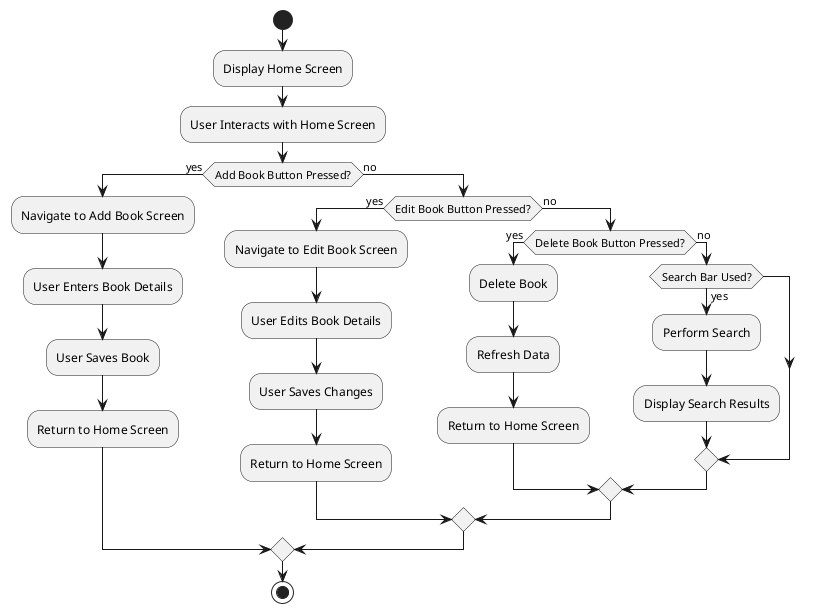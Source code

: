 @startuml
start
:Display Home Screen;
:User Interacts with Home Screen;
if (Add Book Button Pressed?) then (yes)
  :Navigate to Add Book Screen;
  :User Enters Book Details;
  :User Saves Book;
  :Return to Home Screen;
else (no)
  if (Edit Book Button Pressed?) then (yes)
    :Navigate to Edit Book Screen;
    :User Edits Book Details;
    :User Saves Changes;
    :Return to Home Screen;
  else (no)
    if (Delete Book Button Pressed?) then (yes)
      :Delete Book;
      :Refresh Data;
      :Return to Home Screen;
    else (no)
      if (Search Bar Used?) then (yes)
        :Perform Search;
        :Display Search Results;
      endif
    endif
  endif
endif
stop
@enduml
